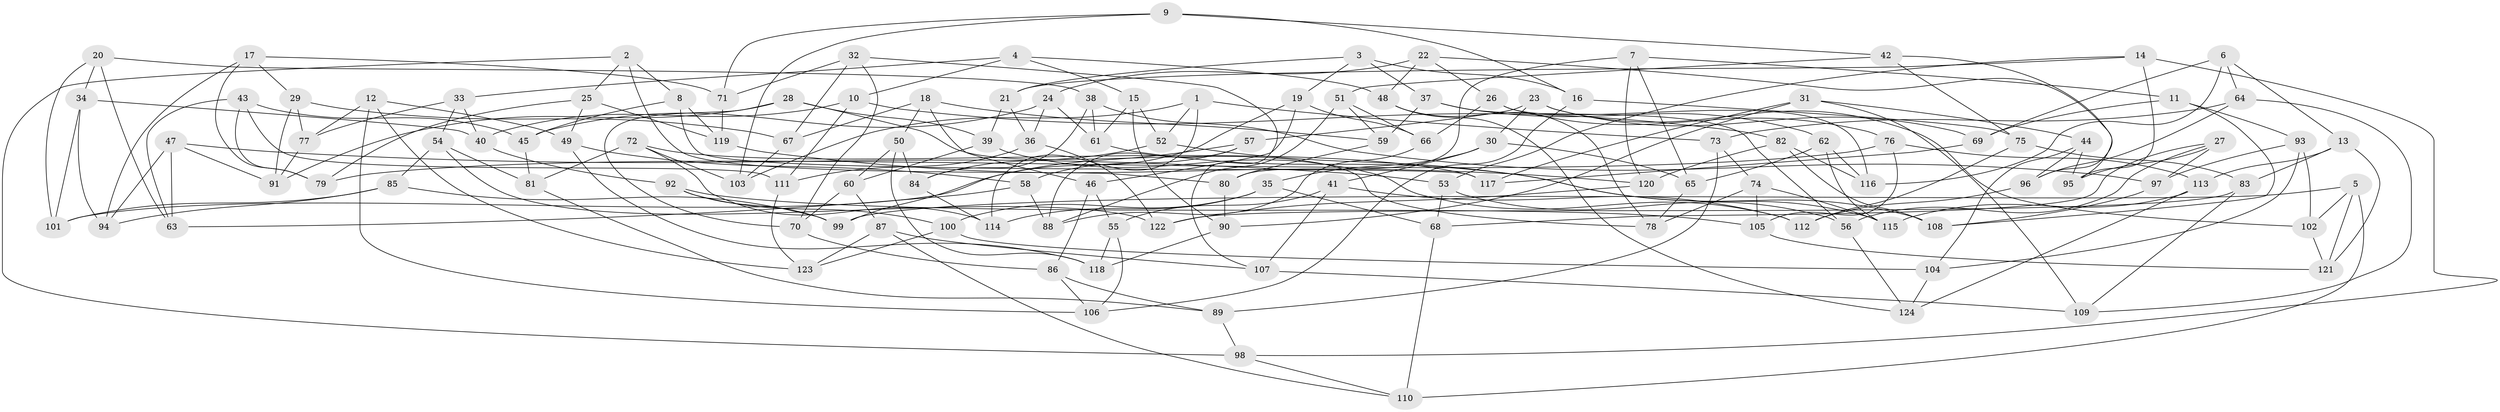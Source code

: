 // coarse degree distribution, {10: 0.05333333333333334, 11: 0.013333333333333334, 8: 0.04, 4: 0.72, 3: 0.09333333333333334, 9: 0.05333333333333334, 12: 0.013333333333333334, 6: 0.013333333333333334}
// Generated by graph-tools (version 1.1) at 2025/54/03/04/25 22:54:01]
// undirected, 124 vertices, 248 edges
graph export_dot {
  node [color=gray90,style=filled];
  1;
  2;
  3;
  4;
  5;
  6;
  7;
  8;
  9;
  10;
  11;
  12;
  13;
  14;
  15;
  16;
  17;
  18;
  19;
  20;
  21;
  22;
  23;
  24;
  25;
  26;
  27;
  28;
  29;
  30;
  31;
  32;
  33;
  34;
  35;
  36;
  37;
  38;
  39;
  40;
  41;
  42;
  43;
  44;
  45;
  46;
  47;
  48;
  49;
  50;
  51;
  52;
  53;
  54;
  55;
  56;
  57;
  58;
  59;
  60;
  61;
  62;
  63;
  64;
  65;
  66;
  67;
  68;
  69;
  70;
  71;
  72;
  73;
  74;
  75;
  76;
  77;
  78;
  79;
  80;
  81;
  82;
  83;
  84;
  85;
  86;
  87;
  88;
  89;
  90;
  91;
  92;
  93;
  94;
  95;
  96;
  97;
  98;
  99;
  100;
  101;
  102;
  103;
  104;
  105;
  106;
  107;
  108;
  109;
  110;
  111;
  112;
  113;
  114;
  115;
  116;
  117;
  118;
  119;
  120;
  121;
  122;
  123;
  124;
  1 -- 52;
  1 -- 103;
  1 -- 114;
  1 -- 73;
  2 -- 8;
  2 -- 98;
  2 -- 80;
  2 -- 25;
  3 -- 16;
  3 -- 37;
  3 -- 21;
  3 -- 19;
  4 -- 10;
  4 -- 48;
  4 -- 15;
  4 -- 33;
  5 -- 99;
  5 -- 110;
  5 -- 102;
  5 -- 121;
  6 -- 64;
  6 -- 116;
  6 -- 69;
  6 -- 13;
  7 -- 80;
  7 -- 120;
  7 -- 65;
  7 -- 11;
  8 -- 119;
  8 -- 45;
  8 -- 117;
  9 -- 16;
  9 -- 42;
  9 -- 71;
  9 -- 103;
  10 -- 40;
  10 -- 82;
  10 -- 111;
  11 -- 93;
  11 -- 108;
  11 -- 69;
  12 -- 49;
  12 -- 77;
  12 -- 106;
  12 -- 123;
  13 -- 121;
  13 -- 113;
  13 -- 83;
  14 -- 21;
  14 -- 95;
  14 -- 98;
  14 -- 53;
  15 -- 90;
  15 -- 61;
  15 -- 52;
  16 -- 106;
  16 -- 75;
  17 -- 29;
  17 -- 79;
  17 -- 71;
  17 -- 94;
  18 -- 46;
  18 -- 67;
  18 -- 59;
  18 -- 50;
  19 -- 99;
  19 -- 46;
  19 -- 66;
  20 -- 34;
  20 -- 38;
  20 -- 63;
  20 -- 101;
  21 -- 36;
  21 -- 39;
  22 -- 26;
  22 -- 95;
  22 -- 48;
  22 -- 24;
  23 -- 57;
  23 -- 30;
  23 -- 69;
  23 -- 102;
  24 -- 45;
  24 -- 61;
  24 -- 36;
  25 -- 49;
  25 -- 79;
  25 -- 119;
  26 -- 76;
  26 -- 116;
  26 -- 66;
  27 -- 95;
  27 -- 56;
  27 -- 97;
  27 -- 68;
  28 -- 39;
  28 -- 70;
  28 -- 78;
  28 -- 91;
  29 -- 67;
  29 -- 91;
  29 -- 77;
  30 -- 65;
  30 -- 35;
  30 -- 41;
  31 -- 117;
  31 -- 90;
  31 -- 44;
  31 -- 109;
  32 -- 71;
  32 -- 107;
  32 -- 70;
  32 -- 67;
  33 -- 77;
  33 -- 54;
  33 -- 40;
  34 -- 40;
  34 -- 101;
  34 -- 94;
  35 -- 100;
  35 -- 114;
  35 -- 68;
  36 -- 111;
  36 -- 122;
  37 -- 59;
  37 -- 56;
  37 -- 62;
  38 -- 97;
  38 -- 61;
  38 -- 84;
  39 -- 112;
  39 -- 60;
  40 -- 92;
  41 -- 112;
  41 -- 107;
  41 -- 55;
  42 -- 51;
  42 -- 96;
  42 -- 75;
  43 -- 63;
  43 -- 45;
  43 -- 111;
  43 -- 79;
  44 -- 104;
  44 -- 95;
  44 -- 96;
  45 -- 81;
  46 -- 55;
  46 -- 86;
  47 -- 91;
  47 -- 53;
  47 -- 94;
  47 -- 63;
  48 -- 124;
  48 -- 78;
  49 -- 118;
  49 -- 58;
  50 -- 84;
  50 -- 60;
  50 -- 118;
  51 -- 66;
  51 -- 88;
  51 -- 59;
  52 -- 84;
  52 -- 115;
  53 -- 56;
  53 -- 68;
  54 -- 81;
  54 -- 122;
  54 -- 85;
  55 -- 106;
  55 -- 118;
  56 -- 124;
  57 -- 58;
  57 -- 88;
  57 -- 101;
  58 -- 63;
  58 -- 88;
  59 -- 80;
  60 -- 70;
  60 -- 87;
  61 -- 108;
  62 -- 65;
  62 -- 116;
  62 -- 115;
  64 -- 109;
  64 -- 96;
  64 -- 73;
  65 -- 78;
  66 -- 88;
  67 -- 103;
  68 -- 110;
  69 -- 117;
  70 -- 86;
  71 -- 119;
  72 -- 103;
  72 -- 117;
  72 -- 81;
  72 -- 114;
  73 -- 74;
  73 -- 89;
  74 -- 115;
  74 -- 105;
  74 -- 78;
  75 -- 83;
  75 -- 112;
  76 -- 113;
  76 -- 105;
  76 -- 79;
  77 -- 91;
  80 -- 90;
  81 -- 89;
  82 -- 116;
  82 -- 108;
  82 -- 120;
  83 -- 109;
  83 -- 122;
  84 -- 114;
  85 -- 99;
  85 -- 101;
  85 -- 94;
  86 -- 89;
  86 -- 106;
  87 -- 110;
  87 -- 123;
  87 -- 107;
  89 -- 98;
  90 -- 118;
  92 -- 100;
  92 -- 105;
  92 -- 99;
  93 -- 97;
  93 -- 102;
  93 -- 104;
  96 -- 112;
  97 -- 108;
  98 -- 110;
  100 -- 104;
  100 -- 123;
  102 -- 121;
  104 -- 124;
  105 -- 121;
  107 -- 109;
  111 -- 123;
  113 -- 124;
  113 -- 115;
  119 -- 120;
  120 -- 122;
}
